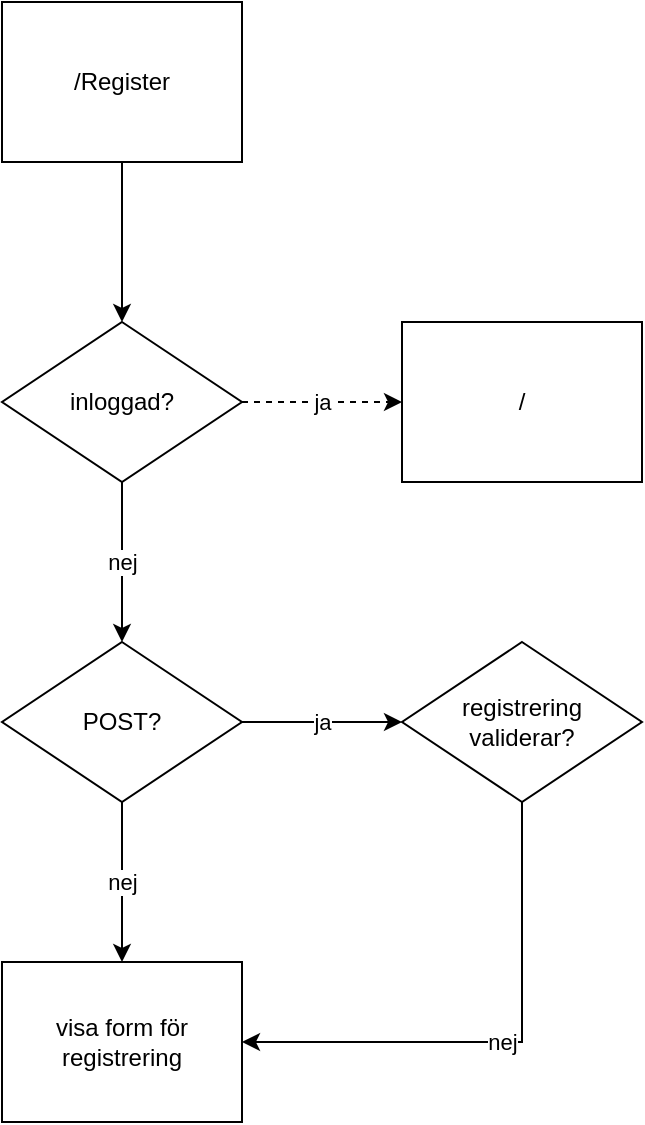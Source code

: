 <mxfile version="14.4.9" type="github">
  <diagram id="bQcDtUa44r__og8v50VV" name="Page-1">
    <mxGraphModel dx="1422" dy="806" grid="1" gridSize="10" guides="1" tooltips="1" connect="1" arrows="1" fold="1" page="1" pageScale="1" pageWidth="2000" pageHeight="2000" math="0" shadow="0">
      <root>
        <mxCell id="0" />
        <mxCell id="1" parent="0" />
        <mxCell id="iTUbh-rjfxPL0HeznWDi-1" value="/" style="rounded=0;whiteSpace=wrap;html=1;" vertex="1" parent="1">
          <mxGeometry x="240" y="160" width="120" height="80" as="geometry" />
        </mxCell>
        <mxCell id="iTUbh-rjfxPL0HeznWDi-2" value="" style="edgeStyle=orthogonalEdgeStyle;rounded=0;orthogonalLoop=1;jettySize=auto;html=1;" edge="1" parent="1" source="iTUbh-rjfxPL0HeznWDi-3" target="iTUbh-rjfxPL0HeznWDi-6">
          <mxGeometry relative="1" as="geometry" />
        </mxCell>
        <mxCell id="iTUbh-rjfxPL0HeznWDi-3" value="/Register" style="rounded=0;whiteSpace=wrap;html=1;" vertex="1" parent="1">
          <mxGeometry x="40" width="120" height="80" as="geometry" />
        </mxCell>
        <mxCell id="iTUbh-rjfxPL0HeznWDi-4" value="ja" style="edgeStyle=orthogonalEdgeStyle;rounded=0;orthogonalLoop=1;jettySize=auto;html=1;dashed=1;" edge="1" parent="1" source="iTUbh-rjfxPL0HeznWDi-6" target="iTUbh-rjfxPL0HeznWDi-1">
          <mxGeometry relative="1" as="geometry" />
        </mxCell>
        <mxCell id="iTUbh-rjfxPL0HeznWDi-5" value="nej" style="edgeStyle=orthogonalEdgeStyle;rounded=0;orthogonalLoop=1;jettySize=auto;html=1;" edge="1" parent="1" source="iTUbh-rjfxPL0HeznWDi-6" target="iTUbh-rjfxPL0HeznWDi-9">
          <mxGeometry relative="1" as="geometry" />
        </mxCell>
        <mxCell id="iTUbh-rjfxPL0HeznWDi-6" value="inloggad?" style="rhombus;whiteSpace=wrap;html=1;rounded=0;" vertex="1" parent="1">
          <mxGeometry x="40" y="160" width="120" height="80" as="geometry" />
        </mxCell>
        <mxCell id="iTUbh-rjfxPL0HeznWDi-7" value="nej" style="edgeStyle=orthogonalEdgeStyle;rounded=0;orthogonalLoop=1;jettySize=auto;html=1;" edge="1" parent="1" source="iTUbh-rjfxPL0HeznWDi-9" target="iTUbh-rjfxPL0HeznWDi-10">
          <mxGeometry relative="1" as="geometry" />
        </mxCell>
        <mxCell id="iTUbh-rjfxPL0HeznWDi-8" value="ja" style="edgeStyle=orthogonalEdgeStyle;rounded=0;orthogonalLoop=1;jettySize=auto;html=1;" edge="1" parent="1" source="iTUbh-rjfxPL0HeznWDi-9" target="iTUbh-rjfxPL0HeznWDi-12">
          <mxGeometry relative="1" as="geometry" />
        </mxCell>
        <mxCell id="iTUbh-rjfxPL0HeznWDi-9" value="POST?" style="rhombus;whiteSpace=wrap;html=1;rounded=0;" vertex="1" parent="1">
          <mxGeometry x="40" y="320" width="120" height="80" as="geometry" />
        </mxCell>
        <mxCell id="iTUbh-rjfxPL0HeznWDi-10" value="visa form för&lt;br&gt;registrering" style="whiteSpace=wrap;html=1;rounded=0;" vertex="1" parent="1">
          <mxGeometry x="40" y="480" width="120" height="80" as="geometry" />
        </mxCell>
        <mxCell id="iTUbh-rjfxPL0HeznWDi-11" value="nej" style="edgeStyle=orthogonalEdgeStyle;rounded=0;orthogonalLoop=1;jettySize=auto;html=1;entryX=1;entryY=0.5;entryDx=0;entryDy=0;" edge="1" parent="1" source="iTUbh-rjfxPL0HeznWDi-12" target="iTUbh-rjfxPL0HeznWDi-10">
          <mxGeometry relative="1" as="geometry">
            <mxPoint x="260" y="490" as="targetPoint" />
            <Array as="points">
              <mxPoint x="300" y="520" />
            </Array>
          </mxGeometry>
        </mxCell>
        <mxCell id="iTUbh-rjfxPL0HeznWDi-12" value="registrering&lt;br&gt;validerar?" style="rhombus;whiteSpace=wrap;html=1;rounded=0;" vertex="1" parent="1">
          <mxGeometry x="240" y="320" width="120" height="80" as="geometry" />
        </mxCell>
      </root>
    </mxGraphModel>
  </diagram>
</mxfile>
